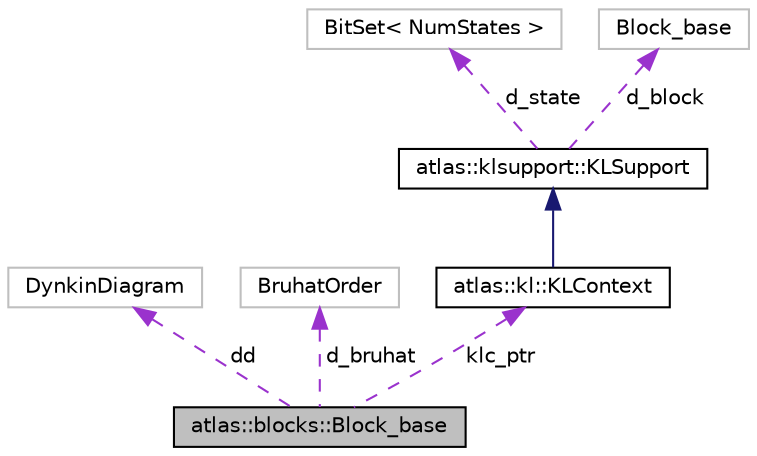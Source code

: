 digraph "atlas::blocks::Block_base"
{
  edge [fontname="Helvetica",fontsize="10",labelfontname="Helvetica",labelfontsize="10"];
  node [fontname="Helvetica",fontsize="10",shape=record];
  Node1 [label="atlas::blocks::Block_base",height=0.2,width=0.4,color="black", fillcolor="grey75", style="filled", fontcolor="black"];
  Node2 -> Node1 [dir="back",color="darkorchid3",fontsize="10",style="dashed",label=" dd" ,fontname="Helvetica"];
  Node2 [label="DynkinDiagram",height=0.2,width=0.4,color="grey75", fillcolor="white", style="filled"];
  Node3 -> Node1 [dir="back",color="darkorchid3",fontsize="10",style="dashed",label=" d_bruhat" ,fontname="Helvetica"];
  Node3 [label="BruhatOrder",height=0.2,width=0.4,color="grey75", fillcolor="white", style="filled"];
  Node4 -> Node1 [dir="back",color="darkorchid3",fontsize="10",style="dashed",label=" klc_ptr" ,fontname="Helvetica"];
  Node4 [label="atlas::kl::KLContext",height=0.2,width=0.4,color="black", fillcolor="white", style="filled",URL="$classatlas_1_1kl_1_1KLContext.html"];
  Node5 -> Node4 [dir="back",color="midnightblue",fontsize="10",style="solid",fontname="Helvetica"];
  Node5 [label="atlas::klsupport::KLSupport",height=0.2,width=0.4,color="black", fillcolor="white", style="filled",URL="$classatlas_1_1klsupport_1_1KLSupport.html"];
  Node6 -> Node5 [dir="back",color="darkorchid3",fontsize="10",style="dashed",label=" d_state" ,fontname="Helvetica"];
  Node6 [label="BitSet\< NumStates \>",height=0.2,width=0.4,color="grey75", fillcolor="white", style="filled"];
  Node7 -> Node5 [dir="back",color="darkorchid3",fontsize="10",style="dashed",label=" d_block" ,fontname="Helvetica"];
  Node7 [label="Block_base",height=0.2,width=0.4,color="grey75", fillcolor="white", style="filled"];
}
